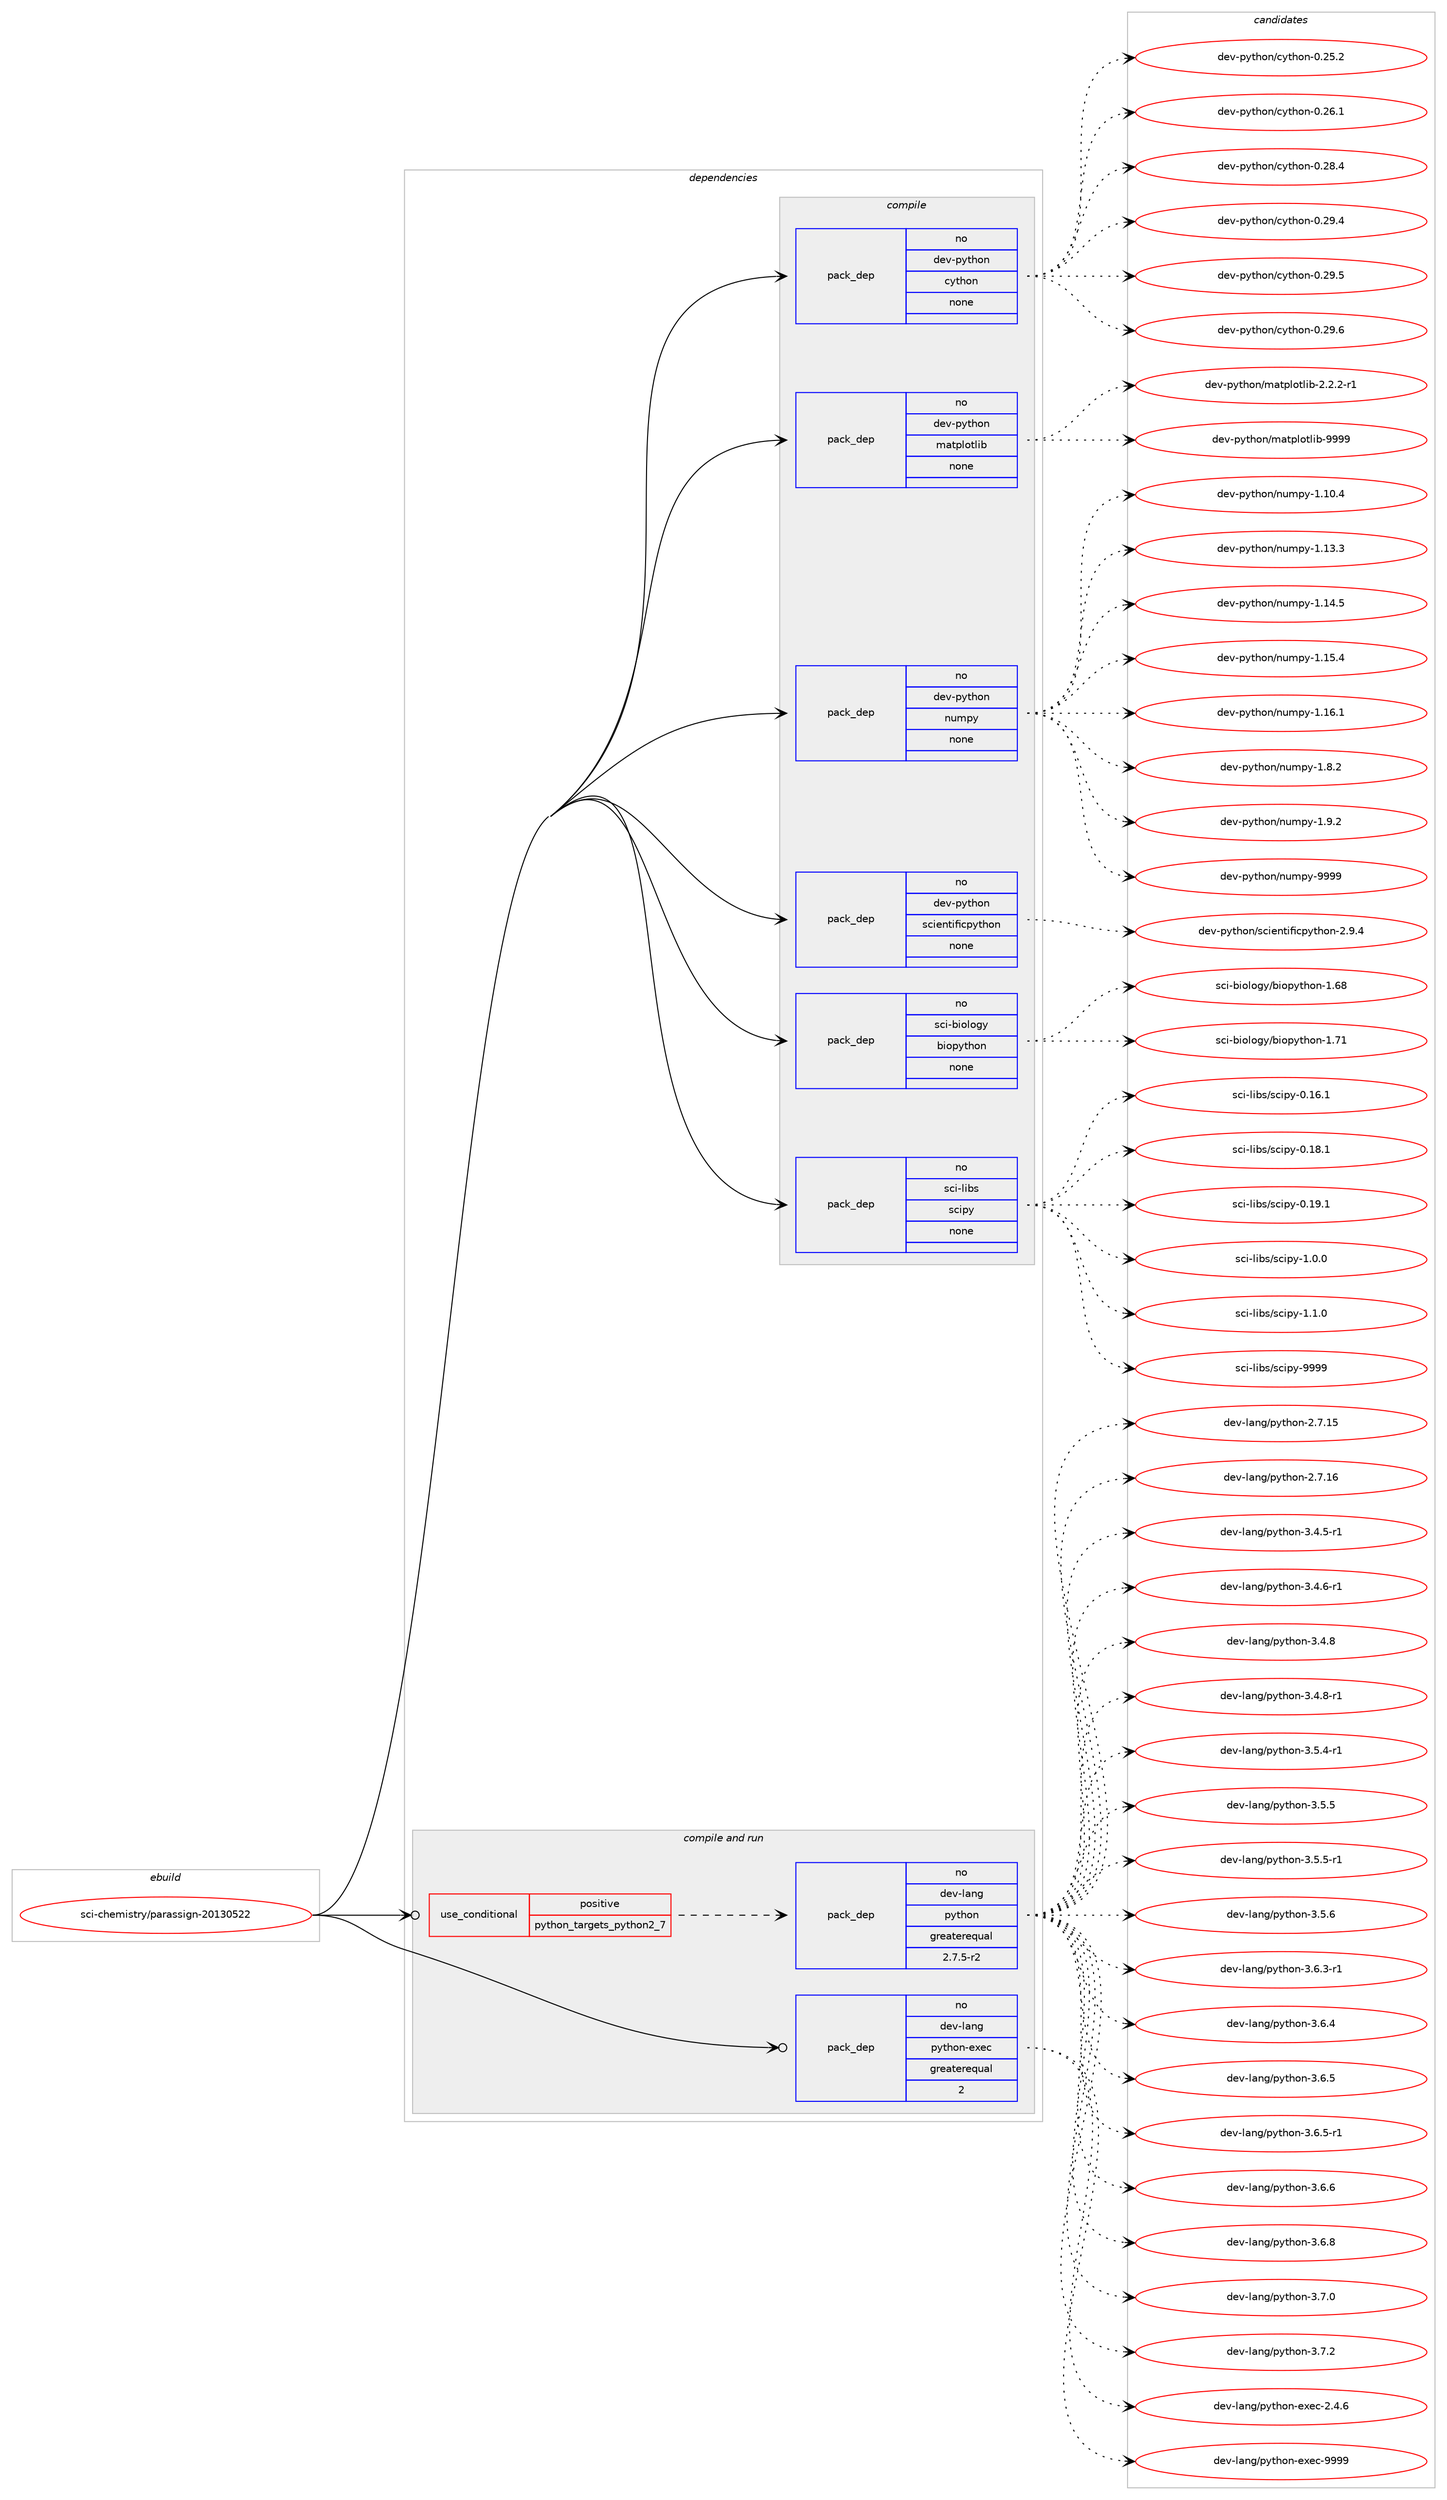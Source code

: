 digraph prolog {

# *************
# Graph options
# *************

newrank=true;
concentrate=true;
compound=true;
graph [rankdir=LR,fontname=Helvetica,fontsize=10,ranksep=1.5];#, ranksep=2.5, nodesep=0.2];
edge  [arrowhead=vee];
node  [fontname=Helvetica,fontsize=10];

# **********
# The ebuild
# **********

subgraph cluster_leftcol {
color=gray;
rank=same;
label=<<i>ebuild</i>>;
id [label="sci-chemistry/parassign-20130522", color=red, width=4, href="../sci-chemistry/parassign-20130522.svg"];
}

# ****************
# The dependencies
# ****************

subgraph cluster_midcol {
color=gray;
label=<<i>dependencies</i>>;
subgraph cluster_compile {
fillcolor="#eeeeee";
style=filled;
label=<<i>compile</i>>;
subgraph pack1208362 {
dependency1688495 [label=<<TABLE BORDER="0" CELLBORDER="1" CELLSPACING="0" CELLPADDING="4" WIDTH="220"><TR><TD ROWSPAN="6" CELLPADDING="30">pack_dep</TD></TR><TR><TD WIDTH="110">no</TD></TR><TR><TD>dev-python</TD></TR><TR><TD>cython</TD></TR><TR><TD>none</TD></TR><TR><TD></TD></TR></TABLE>>, shape=none, color=blue];
}
id:e -> dependency1688495:w [weight=20,style="solid",arrowhead="vee"];
subgraph pack1208363 {
dependency1688496 [label=<<TABLE BORDER="0" CELLBORDER="1" CELLSPACING="0" CELLPADDING="4" WIDTH="220"><TR><TD ROWSPAN="6" CELLPADDING="30">pack_dep</TD></TR><TR><TD WIDTH="110">no</TD></TR><TR><TD>dev-python</TD></TR><TR><TD>matplotlib</TD></TR><TR><TD>none</TD></TR><TR><TD></TD></TR></TABLE>>, shape=none, color=blue];
}
id:e -> dependency1688496:w [weight=20,style="solid",arrowhead="vee"];
subgraph pack1208364 {
dependency1688497 [label=<<TABLE BORDER="0" CELLBORDER="1" CELLSPACING="0" CELLPADDING="4" WIDTH="220"><TR><TD ROWSPAN="6" CELLPADDING="30">pack_dep</TD></TR><TR><TD WIDTH="110">no</TD></TR><TR><TD>dev-python</TD></TR><TR><TD>numpy</TD></TR><TR><TD>none</TD></TR><TR><TD></TD></TR></TABLE>>, shape=none, color=blue];
}
id:e -> dependency1688497:w [weight=20,style="solid",arrowhead="vee"];
subgraph pack1208365 {
dependency1688498 [label=<<TABLE BORDER="0" CELLBORDER="1" CELLSPACING="0" CELLPADDING="4" WIDTH="220"><TR><TD ROWSPAN="6" CELLPADDING="30">pack_dep</TD></TR><TR><TD WIDTH="110">no</TD></TR><TR><TD>dev-python</TD></TR><TR><TD>scientificpython</TD></TR><TR><TD>none</TD></TR><TR><TD></TD></TR></TABLE>>, shape=none, color=blue];
}
id:e -> dependency1688498:w [weight=20,style="solid",arrowhead="vee"];
subgraph pack1208366 {
dependency1688499 [label=<<TABLE BORDER="0" CELLBORDER="1" CELLSPACING="0" CELLPADDING="4" WIDTH="220"><TR><TD ROWSPAN="6" CELLPADDING="30">pack_dep</TD></TR><TR><TD WIDTH="110">no</TD></TR><TR><TD>sci-biology</TD></TR><TR><TD>biopython</TD></TR><TR><TD>none</TD></TR><TR><TD></TD></TR></TABLE>>, shape=none, color=blue];
}
id:e -> dependency1688499:w [weight=20,style="solid",arrowhead="vee"];
subgraph pack1208367 {
dependency1688500 [label=<<TABLE BORDER="0" CELLBORDER="1" CELLSPACING="0" CELLPADDING="4" WIDTH="220"><TR><TD ROWSPAN="6" CELLPADDING="30">pack_dep</TD></TR><TR><TD WIDTH="110">no</TD></TR><TR><TD>sci-libs</TD></TR><TR><TD>scipy</TD></TR><TR><TD>none</TD></TR><TR><TD></TD></TR></TABLE>>, shape=none, color=blue];
}
id:e -> dependency1688500:w [weight=20,style="solid",arrowhead="vee"];
}
subgraph cluster_compileandrun {
fillcolor="#eeeeee";
style=filled;
label=<<i>compile and run</i>>;
subgraph cond452477 {
dependency1688501 [label=<<TABLE BORDER="0" CELLBORDER="1" CELLSPACING="0" CELLPADDING="4"><TR><TD ROWSPAN="3" CELLPADDING="10">use_conditional</TD></TR><TR><TD>positive</TD></TR><TR><TD>python_targets_python2_7</TD></TR></TABLE>>, shape=none, color=red];
subgraph pack1208368 {
dependency1688502 [label=<<TABLE BORDER="0" CELLBORDER="1" CELLSPACING="0" CELLPADDING="4" WIDTH="220"><TR><TD ROWSPAN="6" CELLPADDING="30">pack_dep</TD></TR><TR><TD WIDTH="110">no</TD></TR><TR><TD>dev-lang</TD></TR><TR><TD>python</TD></TR><TR><TD>greaterequal</TD></TR><TR><TD>2.7.5-r2</TD></TR></TABLE>>, shape=none, color=blue];
}
dependency1688501:e -> dependency1688502:w [weight=20,style="dashed",arrowhead="vee"];
}
id:e -> dependency1688501:w [weight=20,style="solid",arrowhead="odotvee"];
subgraph pack1208369 {
dependency1688503 [label=<<TABLE BORDER="0" CELLBORDER="1" CELLSPACING="0" CELLPADDING="4" WIDTH="220"><TR><TD ROWSPAN="6" CELLPADDING="30">pack_dep</TD></TR><TR><TD WIDTH="110">no</TD></TR><TR><TD>dev-lang</TD></TR><TR><TD>python-exec</TD></TR><TR><TD>greaterequal</TD></TR><TR><TD>2</TD></TR></TABLE>>, shape=none, color=blue];
}
id:e -> dependency1688503:w [weight=20,style="solid",arrowhead="odotvee"];
}
subgraph cluster_run {
fillcolor="#eeeeee";
style=filled;
label=<<i>run</i>>;
}
}

# **************
# The candidates
# **************

subgraph cluster_choices {
rank=same;
color=gray;
label=<<i>candidates</i>>;

subgraph choice1208362 {
color=black;
nodesep=1;
choice10010111845112121116104111110479912111610411111045484650534650 [label="dev-python/cython-0.25.2", color=red, width=4,href="../dev-python/cython-0.25.2.svg"];
choice10010111845112121116104111110479912111610411111045484650544649 [label="dev-python/cython-0.26.1", color=red, width=4,href="../dev-python/cython-0.26.1.svg"];
choice10010111845112121116104111110479912111610411111045484650564652 [label="dev-python/cython-0.28.4", color=red, width=4,href="../dev-python/cython-0.28.4.svg"];
choice10010111845112121116104111110479912111610411111045484650574652 [label="dev-python/cython-0.29.4", color=red, width=4,href="../dev-python/cython-0.29.4.svg"];
choice10010111845112121116104111110479912111610411111045484650574653 [label="dev-python/cython-0.29.5", color=red, width=4,href="../dev-python/cython-0.29.5.svg"];
choice10010111845112121116104111110479912111610411111045484650574654 [label="dev-python/cython-0.29.6", color=red, width=4,href="../dev-python/cython-0.29.6.svg"];
dependency1688495:e -> choice10010111845112121116104111110479912111610411111045484650534650:w [style=dotted,weight="100"];
dependency1688495:e -> choice10010111845112121116104111110479912111610411111045484650544649:w [style=dotted,weight="100"];
dependency1688495:e -> choice10010111845112121116104111110479912111610411111045484650564652:w [style=dotted,weight="100"];
dependency1688495:e -> choice10010111845112121116104111110479912111610411111045484650574652:w [style=dotted,weight="100"];
dependency1688495:e -> choice10010111845112121116104111110479912111610411111045484650574653:w [style=dotted,weight="100"];
dependency1688495:e -> choice10010111845112121116104111110479912111610411111045484650574654:w [style=dotted,weight="100"];
}
subgraph choice1208363 {
color=black;
nodesep=1;
choice100101118451121211161041111104710997116112108111116108105984550465046504511449 [label="dev-python/matplotlib-2.2.2-r1", color=red, width=4,href="../dev-python/matplotlib-2.2.2-r1.svg"];
choice100101118451121211161041111104710997116112108111116108105984557575757 [label="dev-python/matplotlib-9999", color=red, width=4,href="../dev-python/matplotlib-9999.svg"];
dependency1688496:e -> choice100101118451121211161041111104710997116112108111116108105984550465046504511449:w [style=dotted,weight="100"];
dependency1688496:e -> choice100101118451121211161041111104710997116112108111116108105984557575757:w [style=dotted,weight="100"];
}
subgraph choice1208364 {
color=black;
nodesep=1;
choice100101118451121211161041111104711011710911212145494649484652 [label="dev-python/numpy-1.10.4", color=red, width=4,href="../dev-python/numpy-1.10.4.svg"];
choice100101118451121211161041111104711011710911212145494649514651 [label="dev-python/numpy-1.13.3", color=red, width=4,href="../dev-python/numpy-1.13.3.svg"];
choice100101118451121211161041111104711011710911212145494649524653 [label="dev-python/numpy-1.14.5", color=red, width=4,href="../dev-python/numpy-1.14.5.svg"];
choice100101118451121211161041111104711011710911212145494649534652 [label="dev-python/numpy-1.15.4", color=red, width=4,href="../dev-python/numpy-1.15.4.svg"];
choice100101118451121211161041111104711011710911212145494649544649 [label="dev-python/numpy-1.16.1", color=red, width=4,href="../dev-python/numpy-1.16.1.svg"];
choice1001011184511212111610411111047110117109112121454946564650 [label="dev-python/numpy-1.8.2", color=red, width=4,href="../dev-python/numpy-1.8.2.svg"];
choice1001011184511212111610411111047110117109112121454946574650 [label="dev-python/numpy-1.9.2", color=red, width=4,href="../dev-python/numpy-1.9.2.svg"];
choice10010111845112121116104111110471101171091121214557575757 [label="dev-python/numpy-9999", color=red, width=4,href="../dev-python/numpy-9999.svg"];
dependency1688497:e -> choice100101118451121211161041111104711011710911212145494649484652:w [style=dotted,weight="100"];
dependency1688497:e -> choice100101118451121211161041111104711011710911212145494649514651:w [style=dotted,weight="100"];
dependency1688497:e -> choice100101118451121211161041111104711011710911212145494649524653:w [style=dotted,weight="100"];
dependency1688497:e -> choice100101118451121211161041111104711011710911212145494649534652:w [style=dotted,weight="100"];
dependency1688497:e -> choice100101118451121211161041111104711011710911212145494649544649:w [style=dotted,weight="100"];
dependency1688497:e -> choice1001011184511212111610411111047110117109112121454946564650:w [style=dotted,weight="100"];
dependency1688497:e -> choice1001011184511212111610411111047110117109112121454946574650:w [style=dotted,weight="100"];
dependency1688497:e -> choice10010111845112121116104111110471101171091121214557575757:w [style=dotted,weight="100"];
}
subgraph choice1208365 {
color=black;
nodesep=1;
choice10010111845112121116104111110471159910510111011610510210599112121116104111110455046574652 [label="dev-python/scientificpython-2.9.4", color=red, width=4,href="../dev-python/scientificpython-2.9.4.svg"];
dependency1688498:e -> choice10010111845112121116104111110471159910510111011610510210599112121116104111110455046574652:w [style=dotted,weight="100"];
}
subgraph choice1208366 {
color=black;
nodesep=1;
choice11599105459810511110811110312147981051111121211161041111104549465456 [label="sci-biology/biopython-1.68", color=red, width=4,href="../sci-biology/biopython-1.68.svg"];
choice11599105459810511110811110312147981051111121211161041111104549465549 [label="sci-biology/biopython-1.71", color=red, width=4,href="../sci-biology/biopython-1.71.svg"];
dependency1688499:e -> choice11599105459810511110811110312147981051111121211161041111104549465456:w [style=dotted,weight="100"];
dependency1688499:e -> choice11599105459810511110811110312147981051111121211161041111104549465549:w [style=dotted,weight="100"];
}
subgraph choice1208367 {
color=black;
nodesep=1;
choice115991054510810598115471159910511212145484649544649 [label="sci-libs/scipy-0.16.1", color=red, width=4,href="../sci-libs/scipy-0.16.1.svg"];
choice115991054510810598115471159910511212145484649564649 [label="sci-libs/scipy-0.18.1", color=red, width=4,href="../sci-libs/scipy-0.18.1.svg"];
choice115991054510810598115471159910511212145484649574649 [label="sci-libs/scipy-0.19.1", color=red, width=4,href="../sci-libs/scipy-0.19.1.svg"];
choice1159910545108105981154711599105112121454946484648 [label="sci-libs/scipy-1.0.0", color=red, width=4,href="../sci-libs/scipy-1.0.0.svg"];
choice1159910545108105981154711599105112121454946494648 [label="sci-libs/scipy-1.1.0", color=red, width=4,href="../sci-libs/scipy-1.1.0.svg"];
choice11599105451081059811547115991051121214557575757 [label="sci-libs/scipy-9999", color=red, width=4,href="../sci-libs/scipy-9999.svg"];
dependency1688500:e -> choice115991054510810598115471159910511212145484649544649:w [style=dotted,weight="100"];
dependency1688500:e -> choice115991054510810598115471159910511212145484649564649:w [style=dotted,weight="100"];
dependency1688500:e -> choice115991054510810598115471159910511212145484649574649:w [style=dotted,weight="100"];
dependency1688500:e -> choice1159910545108105981154711599105112121454946484648:w [style=dotted,weight="100"];
dependency1688500:e -> choice1159910545108105981154711599105112121454946494648:w [style=dotted,weight="100"];
dependency1688500:e -> choice11599105451081059811547115991051121214557575757:w [style=dotted,weight="100"];
}
subgraph choice1208368 {
color=black;
nodesep=1;
choice10010111845108971101034711212111610411111045504655464953 [label="dev-lang/python-2.7.15", color=red, width=4,href="../dev-lang/python-2.7.15.svg"];
choice10010111845108971101034711212111610411111045504655464954 [label="dev-lang/python-2.7.16", color=red, width=4,href="../dev-lang/python-2.7.16.svg"];
choice1001011184510897110103471121211161041111104551465246534511449 [label="dev-lang/python-3.4.5-r1", color=red, width=4,href="../dev-lang/python-3.4.5-r1.svg"];
choice1001011184510897110103471121211161041111104551465246544511449 [label="dev-lang/python-3.4.6-r1", color=red, width=4,href="../dev-lang/python-3.4.6-r1.svg"];
choice100101118451089711010347112121116104111110455146524656 [label="dev-lang/python-3.4.8", color=red, width=4,href="../dev-lang/python-3.4.8.svg"];
choice1001011184510897110103471121211161041111104551465246564511449 [label="dev-lang/python-3.4.8-r1", color=red, width=4,href="../dev-lang/python-3.4.8-r1.svg"];
choice1001011184510897110103471121211161041111104551465346524511449 [label="dev-lang/python-3.5.4-r1", color=red, width=4,href="../dev-lang/python-3.5.4-r1.svg"];
choice100101118451089711010347112121116104111110455146534653 [label="dev-lang/python-3.5.5", color=red, width=4,href="../dev-lang/python-3.5.5.svg"];
choice1001011184510897110103471121211161041111104551465346534511449 [label="dev-lang/python-3.5.5-r1", color=red, width=4,href="../dev-lang/python-3.5.5-r1.svg"];
choice100101118451089711010347112121116104111110455146534654 [label="dev-lang/python-3.5.6", color=red, width=4,href="../dev-lang/python-3.5.6.svg"];
choice1001011184510897110103471121211161041111104551465446514511449 [label="dev-lang/python-3.6.3-r1", color=red, width=4,href="../dev-lang/python-3.6.3-r1.svg"];
choice100101118451089711010347112121116104111110455146544652 [label="dev-lang/python-3.6.4", color=red, width=4,href="../dev-lang/python-3.6.4.svg"];
choice100101118451089711010347112121116104111110455146544653 [label="dev-lang/python-3.6.5", color=red, width=4,href="../dev-lang/python-3.6.5.svg"];
choice1001011184510897110103471121211161041111104551465446534511449 [label="dev-lang/python-3.6.5-r1", color=red, width=4,href="../dev-lang/python-3.6.5-r1.svg"];
choice100101118451089711010347112121116104111110455146544654 [label="dev-lang/python-3.6.6", color=red, width=4,href="../dev-lang/python-3.6.6.svg"];
choice100101118451089711010347112121116104111110455146544656 [label="dev-lang/python-3.6.8", color=red, width=4,href="../dev-lang/python-3.6.8.svg"];
choice100101118451089711010347112121116104111110455146554648 [label="dev-lang/python-3.7.0", color=red, width=4,href="../dev-lang/python-3.7.0.svg"];
choice100101118451089711010347112121116104111110455146554650 [label="dev-lang/python-3.7.2", color=red, width=4,href="../dev-lang/python-3.7.2.svg"];
dependency1688502:e -> choice10010111845108971101034711212111610411111045504655464953:w [style=dotted,weight="100"];
dependency1688502:e -> choice10010111845108971101034711212111610411111045504655464954:w [style=dotted,weight="100"];
dependency1688502:e -> choice1001011184510897110103471121211161041111104551465246534511449:w [style=dotted,weight="100"];
dependency1688502:e -> choice1001011184510897110103471121211161041111104551465246544511449:w [style=dotted,weight="100"];
dependency1688502:e -> choice100101118451089711010347112121116104111110455146524656:w [style=dotted,weight="100"];
dependency1688502:e -> choice1001011184510897110103471121211161041111104551465246564511449:w [style=dotted,weight="100"];
dependency1688502:e -> choice1001011184510897110103471121211161041111104551465346524511449:w [style=dotted,weight="100"];
dependency1688502:e -> choice100101118451089711010347112121116104111110455146534653:w [style=dotted,weight="100"];
dependency1688502:e -> choice1001011184510897110103471121211161041111104551465346534511449:w [style=dotted,weight="100"];
dependency1688502:e -> choice100101118451089711010347112121116104111110455146534654:w [style=dotted,weight="100"];
dependency1688502:e -> choice1001011184510897110103471121211161041111104551465446514511449:w [style=dotted,weight="100"];
dependency1688502:e -> choice100101118451089711010347112121116104111110455146544652:w [style=dotted,weight="100"];
dependency1688502:e -> choice100101118451089711010347112121116104111110455146544653:w [style=dotted,weight="100"];
dependency1688502:e -> choice1001011184510897110103471121211161041111104551465446534511449:w [style=dotted,weight="100"];
dependency1688502:e -> choice100101118451089711010347112121116104111110455146544654:w [style=dotted,weight="100"];
dependency1688502:e -> choice100101118451089711010347112121116104111110455146544656:w [style=dotted,weight="100"];
dependency1688502:e -> choice100101118451089711010347112121116104111110455146554648:w [style=dotted,weight="100"];
dependency1688502:e -> choice100101118451089711010347112121116104111110455146554650:w [style=dotted,weight="100"];
}
subgraph choice1208369 {
color=black;
nodesep=1;
choice1001011184510897110103471121211161041111104510112010199455046524654 [label="dev-lang/python-exec-2.4.6", color=red, width=4,href="../dev-lang/python-exec-2.4.6.svg"];
choice10010111845108971101034711212111610411111045101120101994557575757 [label="dev-lang/python-exec-9999", color=red, width=4,href="../dev-lang/python-exec-9999.svg"];
dependency1688503:e -> choice1001011184510897110103471121211161041111104510112010199455046524654:w [style=dotted,weight="100"];
dependency1688503:e -> choice10010111845108971101034711212111610411111045101120101994557575757:w [style=dotted,weight="100"];
}
}

}
